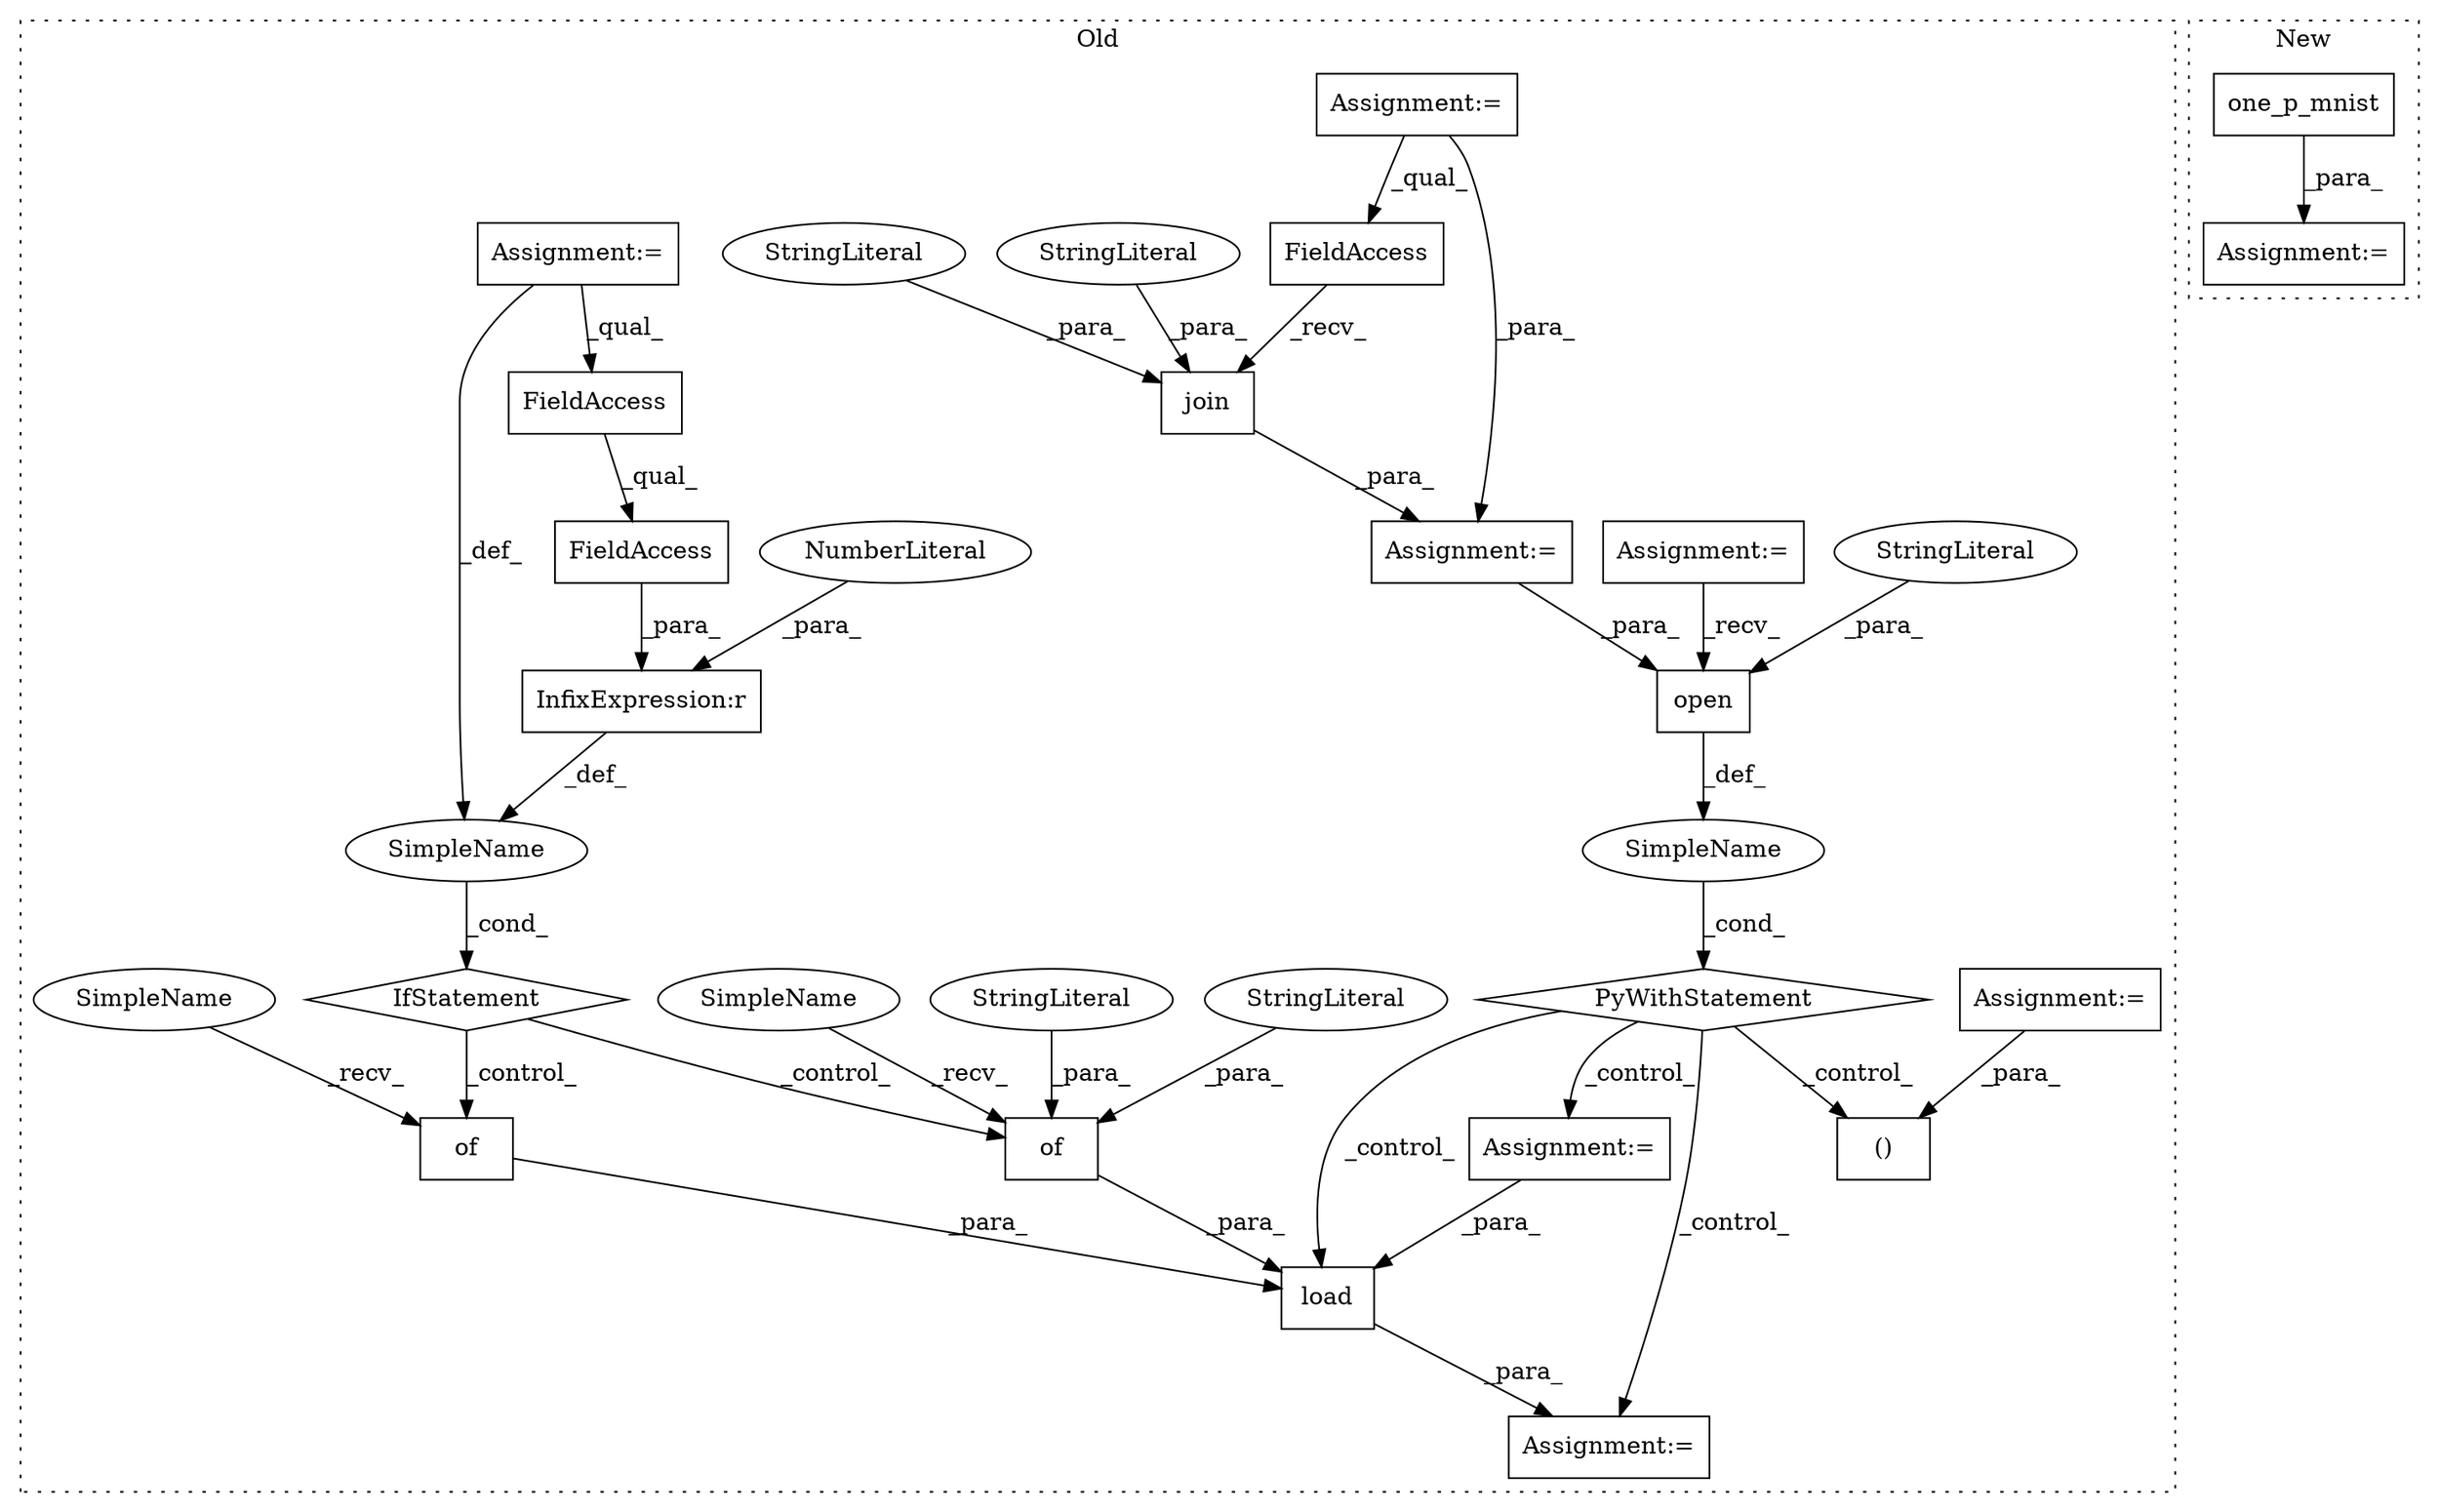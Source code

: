 digraph G {
subgraph cluster0 {
1 [label="PyWithStatement" a="104" s="9321,9356" l="10,2" shape="diamond"];
3 [label="SimpleName" a="42" s="" l="" shape="ellipse"];
4 [label="load" a="32" s="9448,9466" l="5,1" shape="box"];
5 [label="()" a="106" s="9402" l="37" shape="box"];
6 [label="of" a="32" s="9289,9311" l="3,1" shape="box"];
7 [label="InfixExpression:r" a="27" s="9265" l="4" shape="box"];
8 [label="NumberLiteral" a="34" s="9269" l="1" shape="ellipse"];
9 [label="FieldAccess" a="22" s="9243" l="22" shape="box"];
10 [label="FieldAccess" a="22" s="9243" l="16" shape="box"];
11 [label="SimpleName" a="42" s="" l="" shape="ellipse"];
12 [label="IfStatement" a="25" s="9271" l="3" shape="diamond"];
13 [label="of" a="32" s="9278" l="4" shape="box"];
14 [label="StringLiteral" a="45" s="9292" l="10" shape="ellipse"];
15 [label="Assignment:=" a="7" s="9382" l="1" shape="box"];
16 [label="StringLiteral" a="45" s="9303" l="8" shape="ellipse"];
17 [label="Assignment:=" a="7" s="9439" l="2" shape="box"];
18 [label="Assignment:=" a="7" s="9037" l="3" shape="box"];
19 [label="Assignment:=" a="7" s="9050" l="1" shape="box"];
20 [label="open" a="32" s="9336,9355" l="5,1" shape="box"];
21 [label="StringLiteral" a="45" s="9351" l="4" shape="ellipse"];
22 [label="Assignment:=" a="7" s="8896" l="2" shape="box"];
23 [label="Assignment:=" a="7" s="9020" l="4" shape="box"];
24 [label="FieldAccess" a="22" s="9170" l="7" shape="box"];
25 [label="join" a="32" s="9178,9220" l="5,1" shape="box"];
26 [label="Assignment:=" a="7" s="9169" l="1" shape="box"];
28 [label="StringLiteral" a="45" s="9206" l="14" shape="ellipse"];
29 [label="StringLiteral" a="45" s="9192" l="13" shape="ellipse"];
30 [label="SimpleName" a="42" s="9285" l="3" shape="ellipse"];
31 [label="SimpleName" a="42" s="9274" l="3" shape="ellipse"];
label = "Old";
style="dotted";
}
subgraph cluster1 {
2 [label="one_p_mnist" a="32" s="7835" l="13" shape="box"];
27 [label="Assignment:=" a="7" s="7825" l="1" shape="box"];
label = "New";
style="dotted";
}
1 -> 4 [label="_control_"];
1 -> 17 [label="_control_"];
1 -> 15 [label="_control_"];
1 -> 5 [label="_control_"];
2 -> 27 [label="_para_"];
3 -> 1 [label="_cond_"];
4 -> 17 [label="_para_"];
6 -> 4 [label="_para_"];
7 -> 11 [label="_def_"];
8 -> 7 [label="_para_"];
9 -> 7 [label="_para_"];
10 -> 9 [label="_qual_"];
11 -> 12 [label="_cond_"];
12 -> 6 [label="_control_"];
12 -> 13 [label="_control_"];
13 -> 4 [label="_para_"];
14 -> 6 [label="_para_"];
15 -> 4 [label="_para_"];
16 -> 6 [label="_para_"];
18 -> 11 [label="_def_"];
18 -> 10 [label="_qual_"];
19 -> 5 [label="_para_"];
20 -> 3 [label="_def_"];
21 -> 20 [label="_para_"];
22 -> 24 [label="_qual_"];
22 -> 26 [label="_para_"];
23 -> 20 [label="_recv_"];
24 -> 25 [label="_recv_"];
25 -> 26 [label="_para_"];
26 -> 20 [label="_para_"];
28 -> 25 [label="_para_"];
29 -> 25 [label="_para_"];
30 -> 6 [label="_recv_"];
31 -> 13 [label="_recv_"];
}